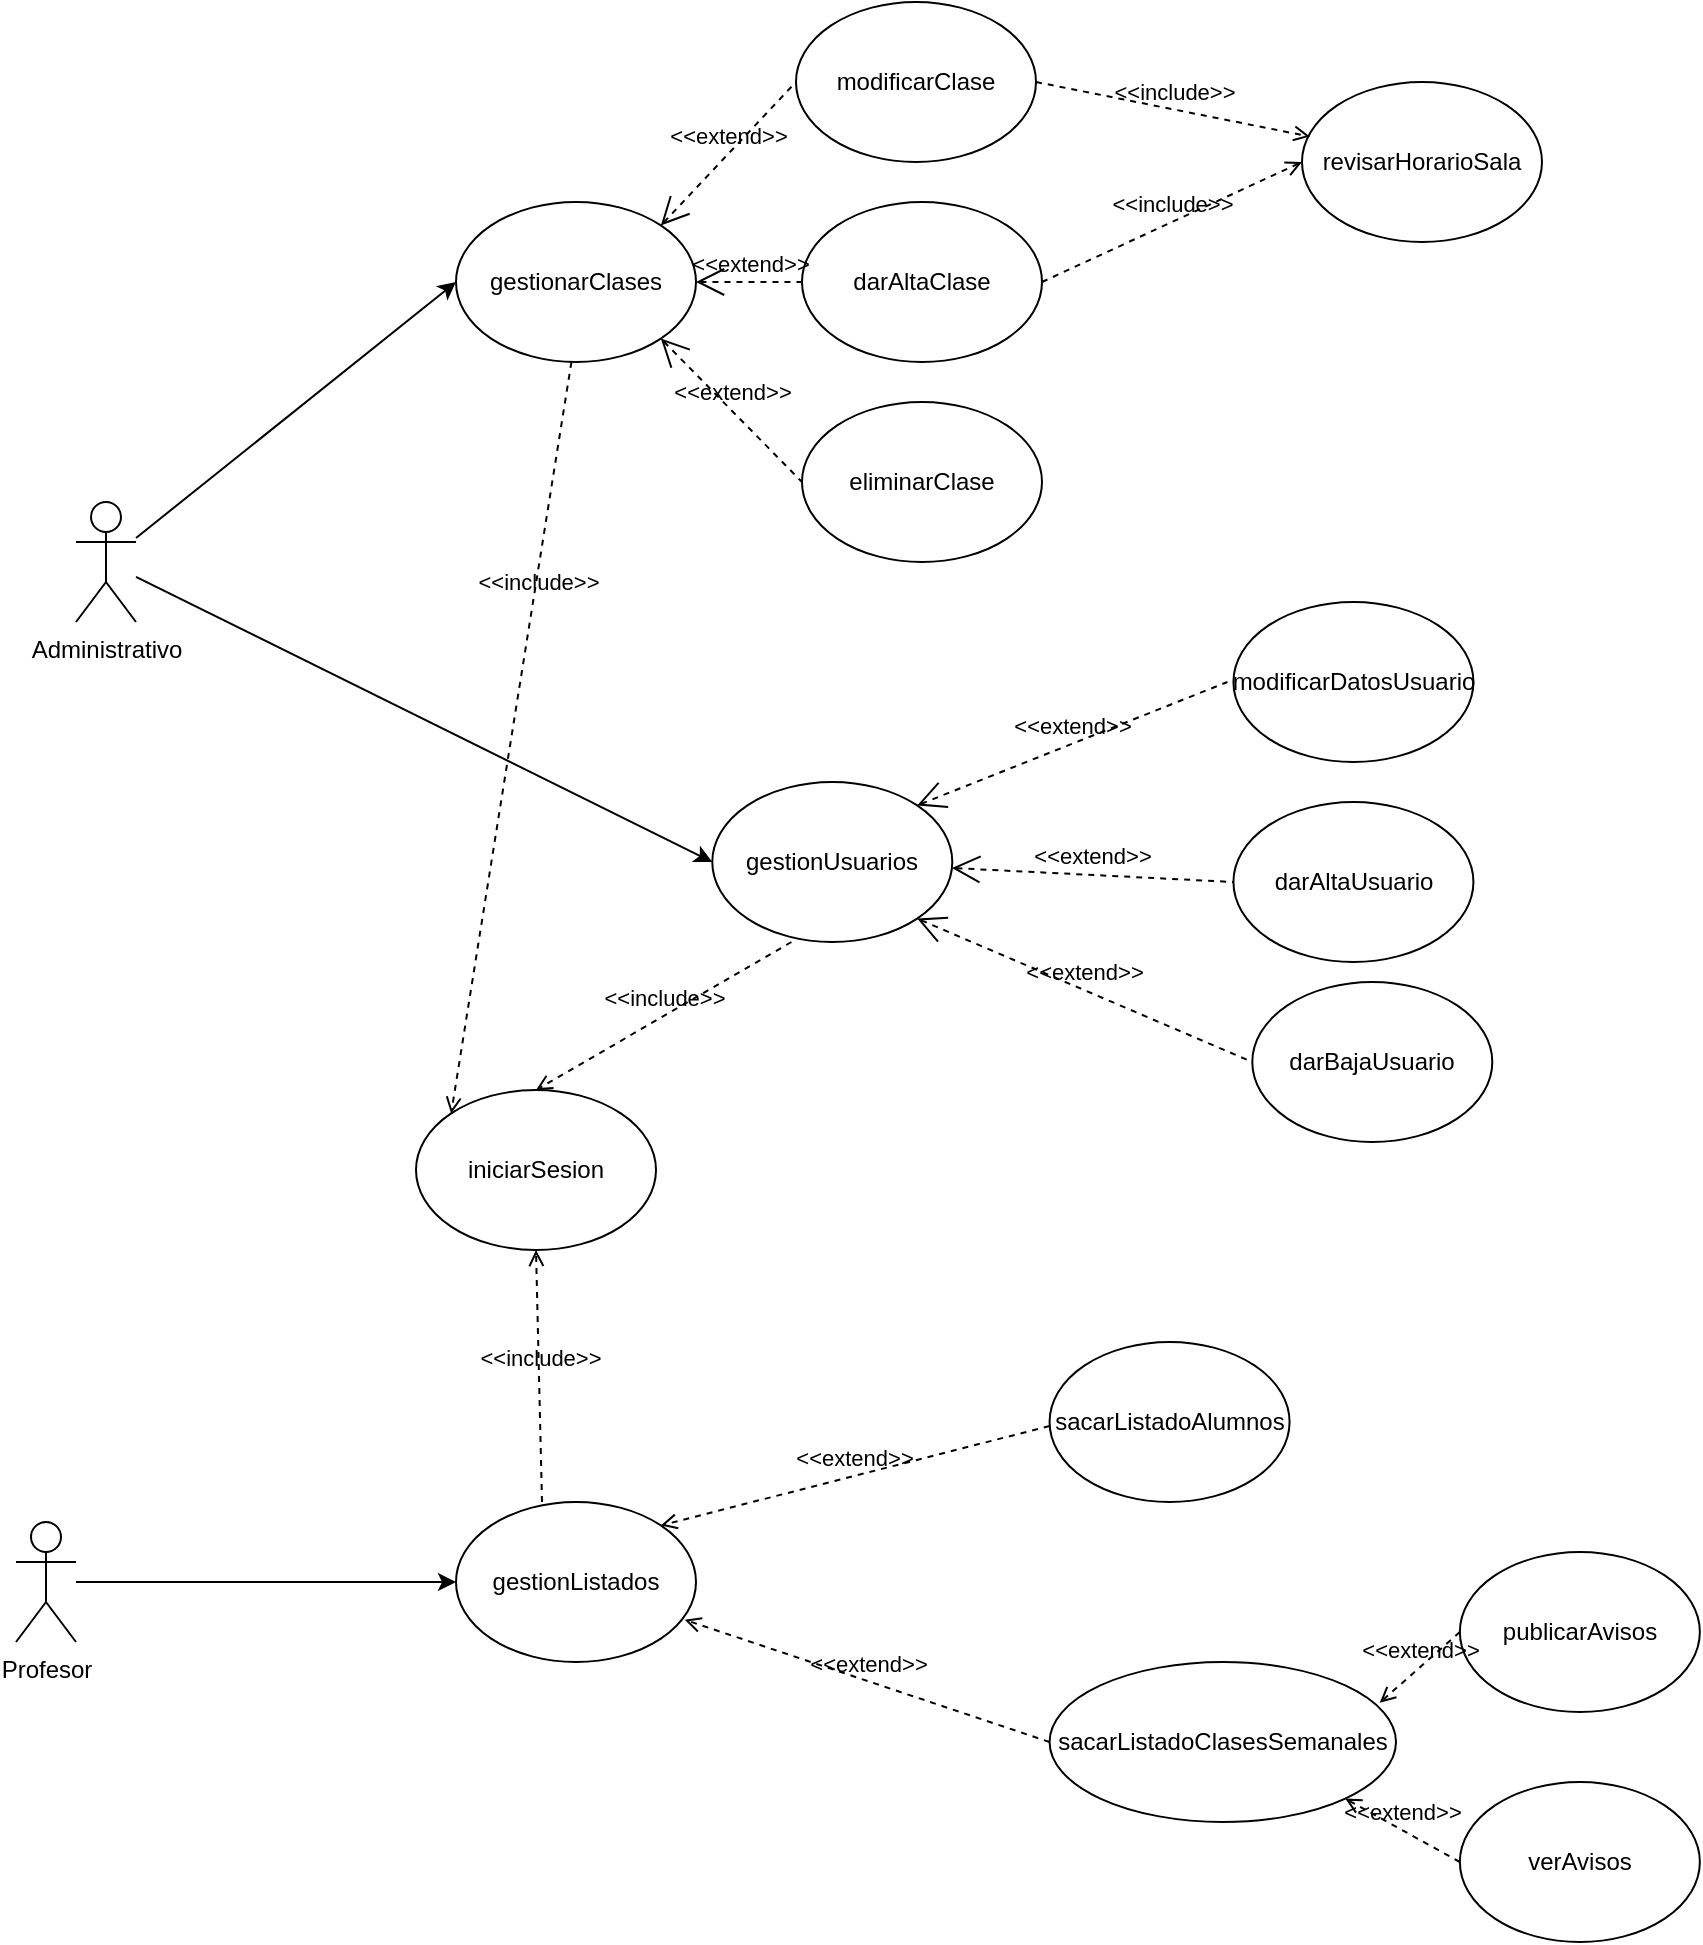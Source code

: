 <mxfile version="22.1.21" type="device">
  <diagram name="Página-1" id="q15ecrN0wY5g35C_oFt3">
    <mxGraphModel dx="827" dy="1240" grid="1" gridSize="10" guides="1" tooltips="1" connect="1" arrows="1" fold="1" page="1" pageScale="1" pageWidth="827" pageHeight="1169" math="0" shadow="0">
      <root>
        <mxCell id="0" />
        <mxCell id="1" parent="0" />
        <mxCell id="JaIkzBTNkdWn_nhu4gf--15" style="rounded=0;orthogonalLoop=1;jettySize=auto;html=1;entryX=0;entryY=0.5;entryDx=0;entryDy=0;" edge="1" parent="1" source="JaIkzBTNkdWn_nhu4gf--1" target="JaIkzBTNkdWn_nhu4gf--4">
          <mxGeometry relative="1" as="geometry" />
        </mxCell>
        <mxCell id="JaIkzBTNkdWn_nhu4gf--27" style="rounded=0;orthogonalLoop=1;jettySize=auto;html=1;entryX=0;entryY=0.5;entryDx=0;entryDy=0;" edge="1" parent="1" source="JaIkzBTNkdWn_nhu4gf--1" target="JaIkzBTNkdWn_nhu4gf--7">
          <mxGeometry relative="1" as="geometry" />
        </mxCell>
        <mxCell id="JaIkzBTNkdWn_nhu4gf--1" value="Administrativo" style="shape=umlActor;verticalLabelPosition=bottom;verticalAlign=top;html=1;outlineConnect=0;" vertex="1" parent="1">
          <mxGeometry x="50" y="320" width="30" height="60" as="geometry" />
        </mxCell>
        <mxCell id="JaIkzBTNkdWn_nhu4gf--37" style="rounded=0;orthogonalLoop=1;jettySize=auto;html=1;entryX=0;entryY=0.5;entryDx=0;entryDy=0;" edge="1" parent="1" source="JaIkzBTNkdWn_nhu4gf--2" target="JaIkzBTNkdWn_nhu4gf--36">
          <mxGeometry relative="1" as="geometry" />
        </mxCell>
        <mxCell id="JaIkzBTNkdWn_nhu4gf--2" value="Profesor" style="shape=umlActor;verticalLabelPosition=bottom;verticalAlign=top;html=1;outlineConnect=0;" vertex="1" parent="1">
          <mxGeometry x="20" y="830" width="30" height="60" as="geometry" />
        </mxCell>
        <mxCell id="JaIkzBTNkdWn_nhu4gf--4" value="gestionarClases" style="ellipse;whiteSpace=wrap;html=1;" vertex="1" parent="1">
          <mxGeometry x="240" y="170" width="120" height="80" as="geometry" />
        </mxCell>
        <mxCell id="JaIkzBTNkdWn_nhu4gf--5" value="modificarClase" style="ellipse;whiteSpace=wrap;html=1;" vertex="1" parent="1">
          <mxGeometry x="410" y="70" width="120" height="80" as="geometry" />
        </mxCell>
        <mxCell id="JaIkzBTNkdWn_nhu4gf--6" value="eliminarClase" style="ellipse;whiteSpace=wrap;html=1;" vertex="1" parent="1">
          <mxGeometry x="413" y="270" width="120" height="80" as="geometry" />
        </mxCell>
        <mxCell id="JaIkzBTNkdWn_nhu4gf--7" value="gestionUsuarios" style="ellipse;whiteSpace=wrap;html=1;" vertex="1" parent="1">
          <mxGeometry x="368.15" y="460" width="120" height="80" as="geometry" />
        </mxCell>
        <mxCell id="JaIkzBTNkdWn_nhu4gf--8" value="modificarDatosUsuario" style="ellipse;whiteSpace=wrap;html=1;" vertex="1" parent="1">
          <mxGeometry x="628.72" y="370" width="120" height="80" as="geometry" />
        </mxCell>
        <mxCell id="JaIkzBTNkdWn_nhu4gf--9" value="darBajaUsuario" style="ellipse;whiteSpace=wrap;html=1;" vertex="1" parent="1">
          <mxGeometry x="638.15" y="560" width="120" height="80" as="geometry" />
        </mxCell>
        <mxCell id="JaIkzBTNkdWn_nhu4gf--12" value="revisarHorarioSala" style="ellipse;whiteSpace=wrap;html=1;" vertex="1" parent="1">
          <mxGeometry x="663" y="110" width="120" height="80" as="geometry" />
        </mxCell>
        <mxCell id="JaIkzBTNkdWn_nhu4gf--13" value="&amp;lt;&amp;lt;include&amp;gt;&amp;gt;" style="html=1;verticalAlign=bottom;labelBackgroundColor=none;endArrow=open;endFill=0;dashed=1;rounded=0;entryX=0;entryY=0.5;entryDx=0;entryDy=0;" edge="1" parent="1" target="JaIkzBTNkdWn_nhu4gf--12">
          <mxGeometry width="160" relative="1" as="geometry">
            <mxPoint x="533" y="210" as="sourcePoint" />
            <mxPoint x="693" y="210" as="targetPoint" />
          </mxGeometry>
        </mxCell>
        <mxCell id="JaIkzBTNkdWn_nhu4gf--14" value="&amp;lt;&amp;lt;include&amp;gt;&amp;gt;" style="html=1;verticalAlign=bottom;labelBackgroundColor=none;endArrow=open;endFill=0;dashed=1;rounded=0;entryX=0.033;entryY=0.341;entryDx=0;entryDy=0;entryPerimeter=0;" edge="1" parent="1" target="JaIkzBTNkdWn_nhu4gf--12">
          <mxGeometry width="160" relative="1" as="geometry">
            <mxPoint x="530" y="110" as="sourcePoint" />
            <mxPoint x="663" y="40" as="targetPoint" />
          </mxGeometry>
        </mxCell>
        <mxCell id="JaIkzBTNkdWn_nhu4gf--32" value="sacarListadoAlumnos" style="ellipse;whiteSpace=wrap;html=1;" vertex="1" parent="1">
          <mxGeometry x="536.79" y="740" width="120" height="80" as="geometry" />
        </mxCell>
        <mxCell id="JaIkzBTNkdWn_nhu4gf--33" value="sacarListadoClasesSemanales" style="ellipse;whiteSpace=wrap;html=1;" vertex="1" parent="1">
          <mxGeometry x="536.79" y="900" width="173.21" height="80" as="geometry" />
        </mxCell>
        <mxCell id="JaIkzBTNkdWn_nhu4gf--34" value="verAvisos" style="ellipse;whiteSpace=wrap;html=1;" vertex="1" parent="1">
          <mxGeometry x="741.93" y="960" width="120" height="80" as="geometry" />
        </mxCell>
        <mxCell id="JaIkzBTNkdWn_nhu4gf--35" value="publicarAvisos" style="ellipse;whiteSpace=wrap;html=1;" vertex="1" parent="1">
          <mxGeometry x="741.93" y="845" width="120" height="80" as="geometry" />
        </mxCell>
        <mxCell id="JaIkzBTNkdWn_nhu4gf--36" value="gestionListados" style="ellipse;whiteSpace=wrap;html=1;" vertex="1" parent="1">
          <mxGeometry x="240" y="820" width="120" height="80" as="geometry" />
        </mxCell>
        <mxCell id="JaIkzBTNkdWn_nhu4gf--38" value="&amp;lt;&amp;lt;extend&amp;gt;&amp;gt;" style="html=1;verticalAlign=bottom;labelBackgroundColor=none;endArrow=open;endFill=0;dashed=1;rounded=0;entryX=0.953;entryY=0.736;entryDx=0;entryDy=0;entryPerimeter=0;" edge="1" parent="1" target="JaIkzBTNkdWn_nhu4gf--36">
          <mxGeometry width="160" relative="1" as="geometry">
            <mxPoint x="536.79" y="940" as="sourcePoint" />
            <mxPoint x="439.216" y="888.284" as="targetPoint" />
          </mxGeometry>
        </mxCell>
        <mxCell id="JaIkzBTNkdWn_nhu4gf--39" value="&amp;lt;&amp;lt;extend&amp;gt;&amp;gt;" style="html=1;verticalAlign=bottom;labelBackgroundColor=none;endArrow=open;endFill=0;dashed=1;rounded=0;entryX=1;entryY=0;entryDx=0;entryDy=0;" edge="1" parent="1" target="JaIkzBTNkdWn_nhu4gf--36">
          <mxGeometry width="160" relative="1" as="geometry">
            <mxPoint x="536.79" y="782" as="sourcePoint" />
            <mxPoint x="449.23" y="831.92" as="targetPoint" />
          </mxGeometry>
        </mxCell>
        <mxCell id="JaIkzBTNkdWn_nhu4gf--40" value="&amp;lt;&amp;lt;extend&amp;gt;&amp;gt;" style="html=1;verticalAlign=bottom;labelBackgroundColor=none;endArrow=open;endFill=0;dashed=1;rounded=0;entryX=0.953;entryY=0.255;entryDx=0;entryDy=0;entryPerimeter=0;" edge="1" parent="1" target="JaIkzBTNkdWn_nhu4gf--33">
          <mxGeometry width="160" relative="1" as="geometry">
            <mxPoint x="741.93" y="885" as="sourcePoint" />
            <mxPoint x="626.786" y="946.716" as="targetPoint" />
          </mxGeometry>
        </mxCell>
        <mxCell id="JaIkzBTNkdWn_nhu4gf--41" value="&amp;lt;&amp;lt;extend&amp;gt;&amp;gt;" style="html=1;verticalAlign=bottom;labelBackgroundColor=none;endArrow=open;endFill=0;dashed=1;rounded=0;exitX=0;exitY=0.5;exitDx=0;exitDy=0;entryX=1;entryY=1;entryDx=0;entryDy=0;" edge="1" parent="1" source="JaIkzBTNkdWn_nhu4gf--34" target="JaIkzBTNkdWn_nhu4gf--33">
          <mxGeometry width="160" relative="1" as="geometry">
            <mxPoint x="741.93" y="1015" as="sourcePoint" />
            <mxPoint x="634.36" y="995" as="targetPoint" />
          </mxGeometry>
        </mxCell>
        <mxCell id="JaIkzBTNkdWn_nhu4gf--44" value="&amp;lt;&amp;lt;extend&amp;gt;&amp;gt;" style="edgeStyle=none;html=1;startArrow=open;endArrow=none;startSize=12;verticalAlign=bottom;dashed=1;labelBackgroundColor=none;rounded=0;exitX=1;exitY=0;exitDx=0;exitDy=0;entryX=0;entryY=0.5;entryDx=0;entryDy=0;" edge="1" parent="1" source="JaIkzBTNkdWn_nhu4gf--4" target="JaIkzBTNkdWn_nhu4gf--5">
          <mxGeometry width="160" relative="1" as="geometry">
            <mxPoint x="250" y="130" as="sourcePoint" />
            <mxPoint x="410" y="130" as="targetPoint" />
          </mxGeometry>
        </mxCell>
        <mxCell id="JaIkzBTNkdWn_nhu4gf--45" value="&amp;lt;&amp;lt;extend&amp;gt;&amp;gt;" style="edgeStyle=none;html=1;startArrow=open;endArrow=none;startSize=12;verticalAlign=bottom;dashed=1;labelBackgroundColor=none;rounded=0;exitX=1;exitY=1;exitDx=0;exitDy=0;entryX=0;entryY=0.5;entryDx=0;entryDy=0;" edge="1" parent="1" source="JaIkzBTNkdWn_nhu4gf--4" target="JaIkzBTNkdWn_nhu4gf--6">
          <mxGeometry width="160" relative="1" as="geometry">
            <mxPoint x="345" y="320" as="sourcePoint" />
            <mxPoint x="413" y="268" as="targetPoint" />
          </mxGeometry>
        </mxCell>
        <mxCell id="JaIkzBTNkdWn_nhu4gf--46" value="&amp;lt;&amp;lt;extend&amp;gt;&amp;gt;" style="edgeStyle=none;html=1;startArrow=open;endArrow=none;startSize=12;verticalAlign=bottom;dashed=1;labelBackgroundColor=none;rounded=0;exitX=1;exitY=1;exitDx=0;exitDy=0;entryX=0;entryY=0.5;entryDx=0;entryDy=0;" edge="1" parent="1" source="JaIkzBTNkdWn_nhu4gf--7" target="JaIkzBTNkdWn_nhu4gf--9">
          <mxGeometry width="160" relative="1" as="geometry">
            <mxPoint x="578.19" y="540" as="sourcePoint" />
            <mxPoint x="638.15" y="580" as="targetPoint" />
          </mxGeometry>
        </mxCell>
        <mxCell id="JaIkzBTNkdWn_nhu4gf--47" value="&amp;lt;&amp;lt;extend&amp;gt;&amp;gt;" style="edgeStyle=none;html=1;startArrow=open;endArrow=none;startSize=12;verticalAlign=bottom;dashed=1;labelBackgroundColor=none;rounded=0;exitX=1;exitY=0;exitDx=0;exitDy=0;" edge="1" parent="1" source="JaIkzBTNkdWn_nhu4gf--7">
          <mxGeometry width="160" relative="1" as="geometry">
            <mxPoint x="560.19" y="471.12" as="sourcePoint" />
            <mxPoint x="625.72" y="410" as="targetPoint" />
          </mxGeometry>
        </mxCell>
        <mxCell id="JaIkzBTNkdWn_nhu4gf--52" value="iniciarSesion" style="ellipse;whiteSpace=wrap;html=1;" vertex="1" parent="1">
          <mxGeometry x="220" y="614" width="120" height="80" as="geometry" />
        </mxCell>
        <mxCell id="JaIkzBTNkdWn_nhu4gf--56" value="darAltaClase" style="ellipse;whiteSpace=wrap;html=1;" vertex="1" parent="1">
          <mxGeometry x="413" y="170" width="120" height="80" as="geometry" />
        </mxCell>
        <mxCell id="JaIkzBTNkdWn_nhu4gf--57" value="&amp;lt;&amp;lt;extend&amp;gt;&amp;gt;" style="edgeStyle=none;html=1;startArrow=open;endArrow=none;startSize=12;verticalAlign=bottom;dashed=1;labelBackgroundColor=none;rounded=0;exitX=1;exitY=0.5;exitDx=0;exitDy=0;entryX=0;entryY=0.5;entryDx=0;entryDy=0;" edge="1" parent="1" source="JaIkzBTNkdWn_nhu4gf--4" target="JaIkzBTNkdWn_nhu4gf--56">
          <mxGeometry width="160" relative="1" as="geometry">
            <mxPoint x="352" y="192" as="sourcePoint" />
            <mxPoint x="420" y="140" as="targetPoint" />
          </mxGeometry>
        </mxCell>
        <mxCell id="JaIkzBTNkdWn_nhu4gf--58" value="darAltaUsuario" style="ellipse;whiteSpace=wrap;html=1;" vertex="1" parent="1">
          <mxGeometry x="628.72" y="470" width="120" height="80" as="geometry" />
        </mxCell>
        <mxCell id="JaIkzBTNkdWn_nhu4gf--59" value="&amp;lt;&amp;lt;extend&amp;gt;&amp;gt;" style="edgeStyle=none;html=1;startArrow=open;endArrow=none;startSize=12;verticalAlign=bottom;dashed=1;labelBackgroundColor=none;rounded=0;entryX=0;entryY=0.5;entryDx=0;entryDy=0;" edge="1" parent="1" target="JaIkzBTNkdWn_nhu4gf--58" source="JaIkzBTNkdWn_nhu4gf--7">
          <mxGeometry width="160" relative="1" as="geometry">
            <mxPoint x="588.15" y="510" as="sourcePoint" />
            <mxPoint x="648.15" y="590" as="targetPoint" />
          </mxGeometry>
        </mxCell>
        <mxCell id="JaIkzBTNkdWn_nhu4gf--60" value="&amp;lt;&amp;lt;include&amp;gt;&amp;gt;" style="html=1;verticalAlign=bottom;labelBackgroundColor=none;endArrow=open;endFill=0;dashed=1;rounded=0;entryX=0.5;entryY=1;entryDx=0;entryDy=0;" edge="1" parent="1" target="JaIkzBTNkdWn_nhu4gf--52">
          <mxGeometry width="160" relative="1" as="geometry">
            <mxPoint x="283" y="820" as="sourcePoint" />
            <mxPoint x="413.43" y="760" as="targetPoint" />
          </mxGeometry>
        </mxCell>
        <mxCell id="JaIkzBTNkdWn_nhu4gf--61" value="&amp;lt;&amp;lt;include&amp;gt;&amp;gt;" style="html=1;verticalAlign=bottom;labelBackgroundColor=none;endArrow=open;endFill=0;dashed=1;rounded=0;entryX=0.5;entryY=0;entryDx=0;entryDy=0;" edge="1" parent="1" target="JaIkzBTNkdWn_nhu4gf--52">
          <mxGeometry width="160" relative="1" as="geometry">
            <mxPoint x="407.72" y="540" as="sourcePoint" />
            <mxPoint x="408.15" y="604" as="targetPoint" />
          </mxGeometry>
        </mxCell>
        <mxCell id="JaIkzBTNkdWn_nhu4gf--62" value="&amp;lt;&amp;lt;include&amp;gt;&amp;gt;" style="html=1;verticalAlign=bottom;labelBackgroundColor=none;endArrow=open;endFill=0;dashed=1;rounded=0;entryX=0;entryY=0;entryDx=0;entryDy=0;" edge="1" parent="1" target="JaIkzBTNkdWn_nhu4gf--52">
          <mxGeometry x="-0.362" y="1" width="160" relative="1" as="geometry">
            <mxPoint x="297.72" y="250" as="sourcePoint" />
            <mxPoint x="170" y="324" as="targetPoint" />
            <mxPoint x="1" y="-1" as="offset" />
          </mxGeometry>
        </mxCell>
      </root>
    </mxGraphModel>
  </diagram>
</mxfile>
